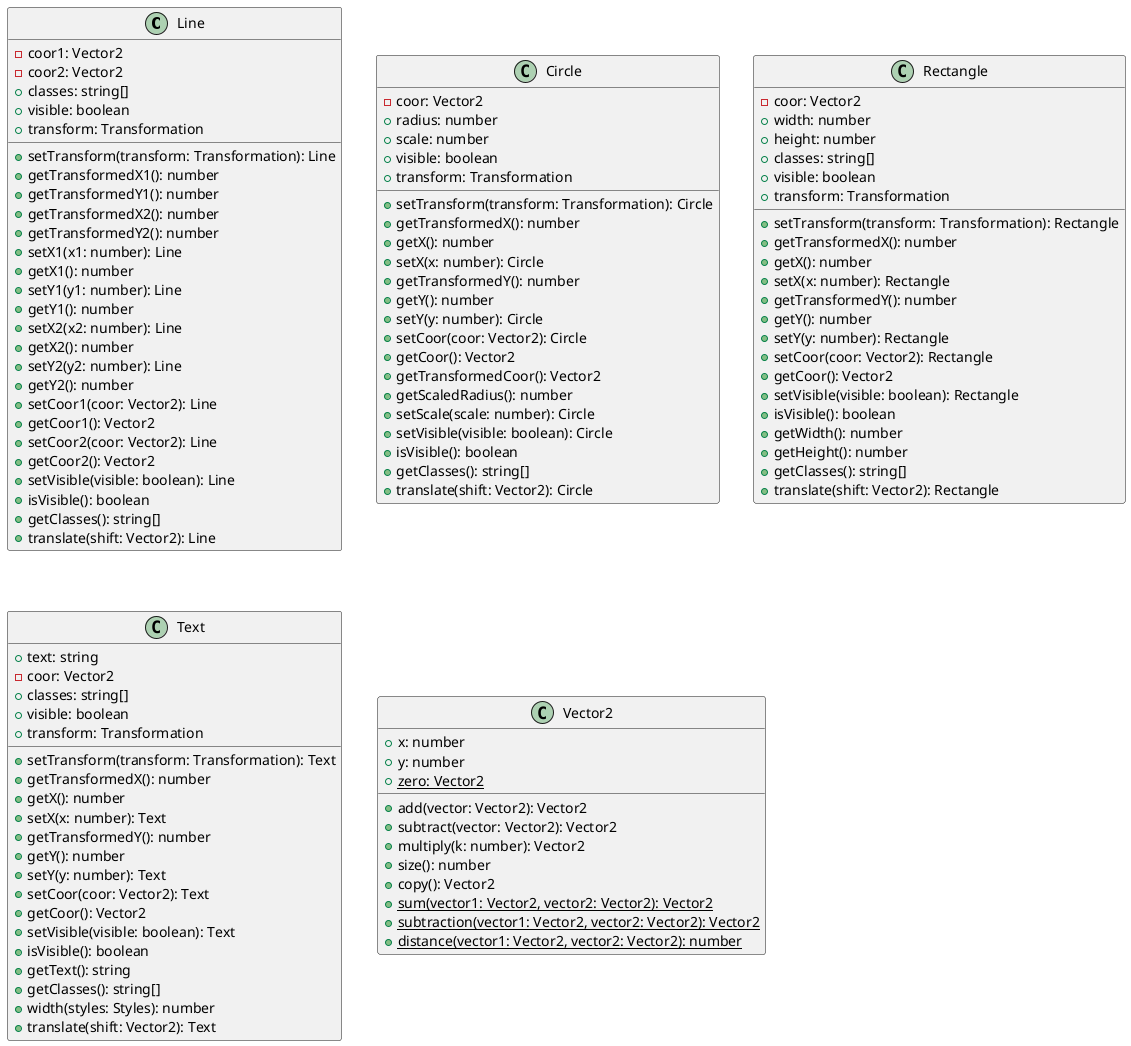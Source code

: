 @startuml
class Line {
    -coor1: Vector2
    -coor2: Vector2
    +classes: string[]
    +visible: boolean
    +transform: Transformation
    +setTransform(transform: Transformation): Line
    +getTransformedX1(): number
    +getTransformedY1(): number
    +getTransformedX2(): number
    +getTransformedY2(): number
    +setX1(x1: number): Line
    +getX1(): number
    +setY1(y1: number): Line
    +getY1(): number
    +setX2(x2: number): Line
    +getX2(): number
    +setY2(y2: number): Line
    +getY2(): number
    +setCoor1(coor: Vector2): Line
    +getCoor1(): Vector2
    +setCoor2(coor: Vector2): Line
    +getCoor2(): Vector2
    +setVisible(visible: boolean): Line
    +isVisible(): boolean
    +getClasses(): string[]
    +translate(shift: Vector2): Line
}
class Circle {
    -coor: Vector2
    +radius: number
    +scale: number
    +visible: boolean
    +transform: Transformation
    +setTransform(transform: Transformation): Circle
    +getTransformedX(): number
    +getX(): number
    +setX(x: number): Circle
    +getTransformedY(): number
    +getY(): number
    +setY(y: number): Circle
    +setCoor(coor: Vector2): Circle
    +getCoor(): Vector2
    +getTransformedCoor(): Vector2
    +getScaledRadius(): number
    +setScale(scale: number): Circle
    +setVisible(visible: boolean): Circle
    +isVisible(): boolean
    +getClasses(): string[]
    +translate(shift: Vector2): Circle
}
class Rectangle {
    -coor: Vector2
    +width: number
    +height: number
    +classes: string[]
    +visible: boolean
    +transform: Transformation
    +setTransform(transform: Transformation): Rectangle
    +getTransformedX(): number
    +getX(): number
    +setX(x: number): Rectangle
    +getTransformedY(): number
    +getY(): number
    +setY(y: number): Rectangle
    +setCoor(coor: Vector2): Rectangle
    +getCoor(): Vector2
    +setVisible(visible: boolean): Rectangle
    +isVisible(): boolean
    +getWidth(): number
    +getHeight(): number
    +getClasses(): string[]
    +translate(shift: Vector2): Rectangle
}
class Text {
    +text: string
    -coor: Vector2
    +classes: string[]
    +visible: boolean
    +transform: Transformation
    +setTransform(transform: Transformation): Text
    +getTransformedX(): number
    +getX(): number
    +setX(x: number): Text
    +getTransformedY(): number
    +getY(): number
    +setY(y: number): Text
    +setCoor(coor: Vector2): Text
    +getCoor(): Vector2
    +setVisible(visible: boolean): Text
    +isVisible(): boolean
    +getText(): string
    +getClasses(): string[]
    +width(styles: Styles): number
    +translate(shift: Vector2): Text
}
class Vector2 {
    +x: number
    +y: number
    +add(vector: Vector2): Vector2
    +subtract(vector: Vector2): Vector2
    +multiply(k: number): Vector2
    +size(): number
    +copy(): Vector2
    +{static} zero: Vector2
    +{static} sum(vector1: Vector2, vector2: Vector2): Vector2
    +{static} subtraction(vector1: Vector2, vector2: Vector2): Vector2
    +{static} distance(vector1: Vector2, vector2: Vector2): number
}
@enduml
